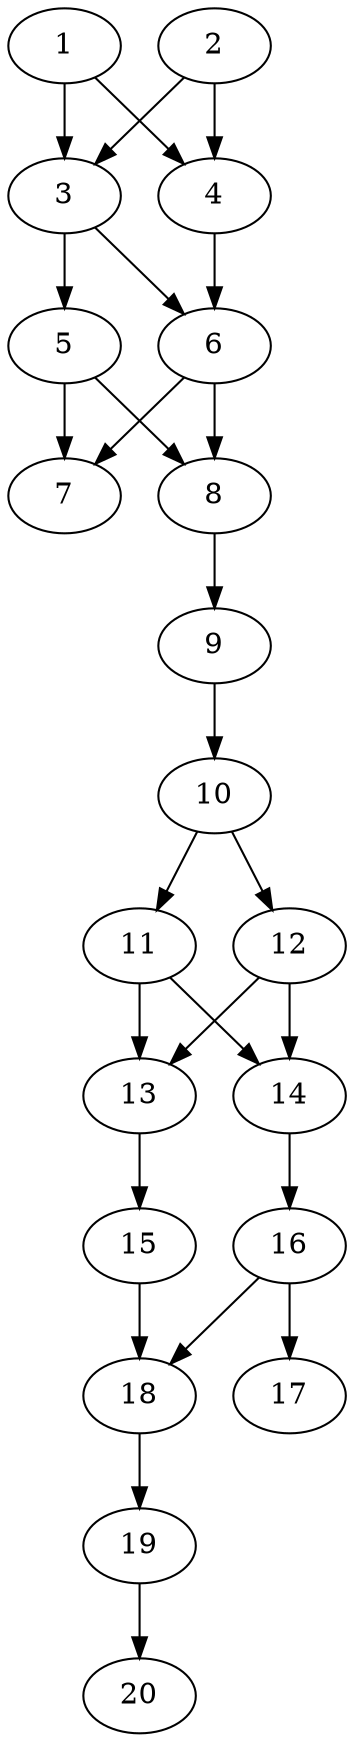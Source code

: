 // DAG automatically generated by daggen at Thu Oct  3 13:58:42 2019
// ./daggen --dot -n 20 --ccr 0.4 --fat 0.3 --regular 0.9 --density 0.7 --mindata 5242880 --maxdata 52428800 
digraph G {
  1 [size="88532480", alpha="0.15", expect_size="35412992"] 
  1 -> 3 [size ="35412992"]
  1 -> 4 [size ="35412992"]
  2 [size="114969600", alpha="0.05", expect_size="45987840"] 
  2 -> 3 [size ="45987840"]
  2 -> 4 [size ="45987840"]
  3 [size="97871360", alpha="0.08", expect_size="39148544"] 
  3 -> 5 [size ="39148544"]
  3 -> 6 [size ="39148544"]
  4 [size="47828480", alpha="0.03", expect_size="19131392"] 
  4 -> 6 [size ="19131392"]
  5 [size="60544000", alpha="0.19", expect_size="24217600"] 
  5 -> 7 [size ="24217600"]
  5 -> 8 [size ="24217600"]
  6 [size="18872320", alpha="0.15", expect_size="7548928"] 
  6 -> 7 [size ="7548928"]
  6 -> 8 [size ="7548928"]
  7 [size="69248000", alpha="0.11", expect_size="27699200"] 
  8 [size="58882560", alpha="0.15", expect_size="23553024"] 
  8 -> 9 [size ="23553024"]
  9 [size="111856640", alpha="0.12", expect_size="44742656"] 
  9 -> 10 [size ="44742656"]
  10 [size="71308800", alpha="0.14", expect_size="28523520"] 
  10 -> 11 [size ="28523520"]
  10 -> 12 [size ="28523520"]
  11 [size="115709440", alpha="0.20", expect_size="46283776"] 
  11 -> 13 [size ="46283776"]
  11 -> 14 [size ="46283776"]
  12 [size="85916160", alpha="0.19", expect_size="34366464"] 
  12 -> 13 [size ="34366464"]
  12 -> 14 [size ="34366464"]
  13 [size="115801600", alpha="0.18", expect_size="46320640"] 
  13 -> 15 [size ="46320640"]
  14 [size="45775360", alpha="0.12", expect_size="18310144"] 
  14 -> 16 [size ="18310144"]
  15 [size="65697280", alpha="0.15", expect_size="26278912"] 
  15 -> 18 [size ="26278912"]
  16 [size="58841600", alpha="0.08", expect_size="23536640"] 
  16 -> 17 [size ="23536640"]
  16 -> 18 [size ="23536640"]
  17 [size="32125440", alpha="0.19", expect_size="12850176"] 
  18 [size="95421440", alpha="0.06", expect_size="38168576"] 
  18 -> 19 [size ="38168576"]
  19 [size="66350080", alpha="0.06", expect_size="26540032"] 
  19 -> 20 [size ="26540032"]
  20 [size="22074880", alpha="0.02", expect_size="8829952"] 
}
